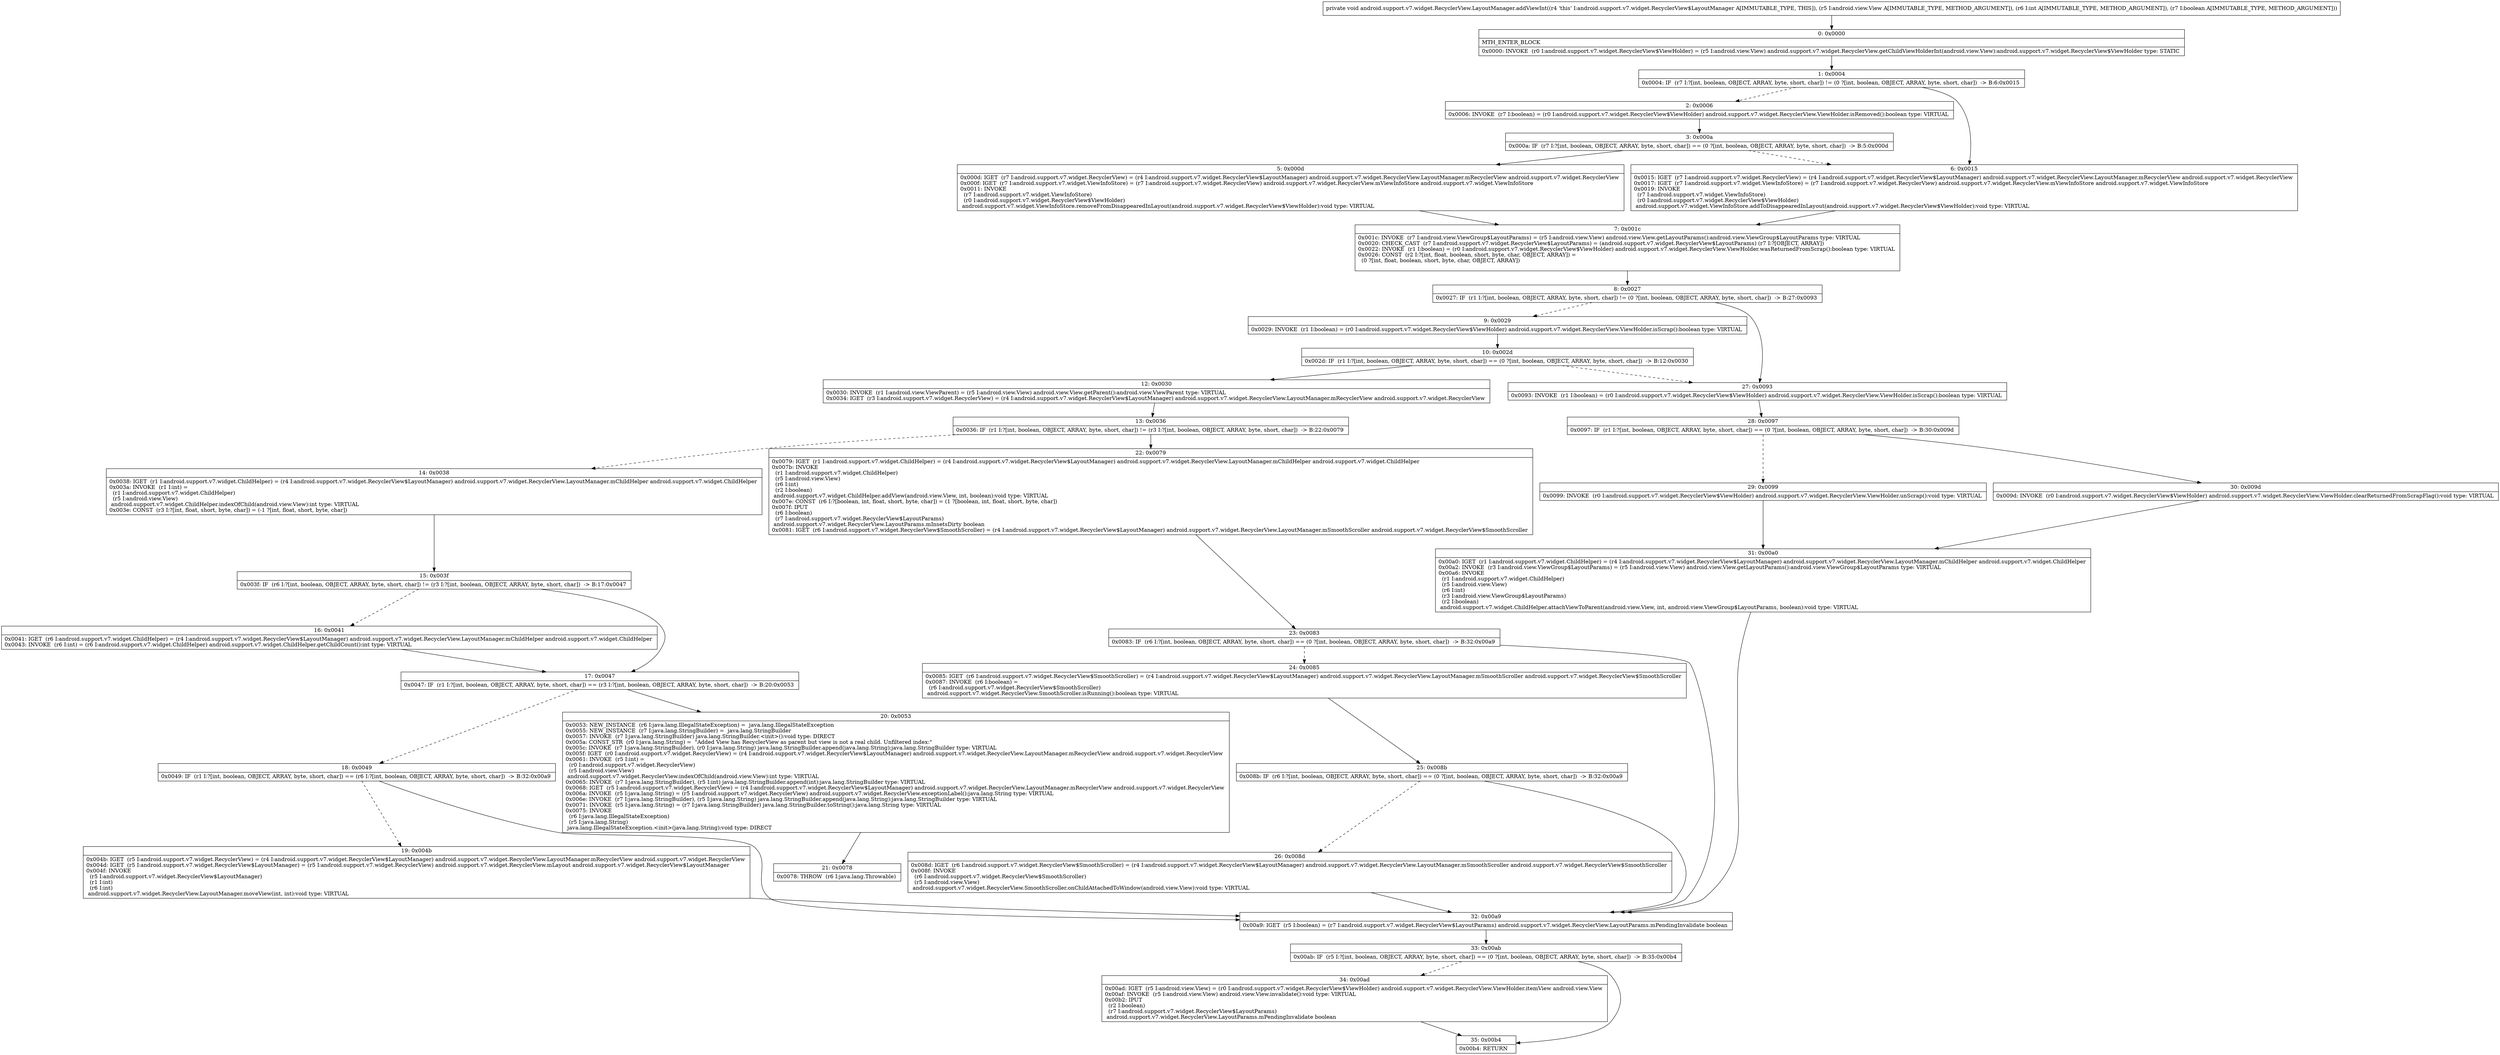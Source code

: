digraph "CFG forandroid.support.v7.widget.RecyclerView.LayoutManager.addViewInt(Landroid\/view\/View;IZ)V" {
Node_0 [shape=record,label="{0\:\ 0x0000|MTH_ENTER_BLOCK\l|0x0000: INVOKE  (r0 I:android.support.v7.widget.RecyclerView$ViewHolder) = (r5 I:android.view.View) android.support.v7.widget.RecyclerView.getChildViewHolderInt(android.view.View):android.support.v7.widget.RecyclerView$ViewHolder type: STATIC \l}"];
Node_1 [shape=record,label="{1\:\ 0x0004|0x0004: IF  (r7 I:?[int, boolean, OBJECT, ARRAY, byte, short, char]) != (0 ?[int, boolean, OBJECT, ARRAY, byte, short, char])  \-\> B:6:0x0015 \l}"];
Node_2 [shape=record,label="{2\:\ 0x0006|0x0006: INVOKE  (r7 I:boolean) = (r0 I:android.support.v7.widget.RecyclerView$ViewHolder) android.support.v7.widget.RecyclerView.ViewHolder.isRemoved():boolean type: VIRTUAL \l}"];
Node_3 [shape=record,label="{3\:\ 0x000a|0x000a: IF  (r7 I:?[int, boolean, OBJECT, ARRAY, byte, short, char]) == (0 ?[int, boolean, OBJECT, ARRAY, byte, short, char])  \-\> B:5:0x000d \l}"];
Node_5 [shape=record,label="{5\:\ 0x000d|0x000d: IGET  (r7 I:android.support.v7.widget.RecyclerView) = (r4 I:android.support.v7.widget.RecyclerView$LayoutManager) android.support.v7.widget.RecyclerView.LayoutManager.mRecyclerView android.support.v7.widget.RecyclerView \l0x000f: IGET  (r7 I:android.support.v7.widget.ViewInfoStore) = (r7 I:android.support.v7.widget.RecyclerView) android.support.v7.widget.RecyclerView.mViewInfoStore android.support.v7.widget.ViewInfoStore \l0x0011: INVOKE  \l  (r7 I:android.support.v7.widget.ViewInfoStore)\l  (r0 I:android.support.v7.widget.RecyclerView$ViewHolder)\l android.support.v7.widget.ViewInfoStore.removeFromDisappearedInLayout(android.support.v7.widget.RecyclerView$ViewHolder):void type: VIRTUAL \l}"];
Node_6 [shape=record,label="{6\:\ 0x0015|0x0015: IGET  (r7 I:android.support.v7.widget.RecyclerView) = (r4 I:android.support.v7.widget.RecyclerView$LayoutManager) android.support.v7.widget.RecyclerView.LayoutManager.mRecyclerView android.support.v7.widget.RecyclerView \l0x0017: IGET  (r7 I:android.support.v7.widget.ViewInfoStore) = (r7 I:android.support.v7.widget.RecyclerView) android.support.v7.widget.RecyclerView.mViewInfoStore android.support.v7.widget.ViewInfoStore \l0x0019: INVOKE  \l  (r7 I:android.support.v7.widget.ViewInfoStore)\l  (r0 I:android.support.v7.widget.RecyclerView$ViewHolder)\l android.support.v7.widget.ViewInfoStore.addToDisappearedInLayout(android.support.v7.widget.RecyclerView$ViewHolder):void type: VIRTUAL \l}"];
Node_7 [shape=record,label="{7\:\ 0x001c|0x001c: INVOKE  (r7 I:android.view.ViewGroup$LayoutParams) = (r5 I:android.view.View) android.view.View.getLayoutParams():android.view.ViewGroup$LayoutParams type: VIRTUAL \l0x0020: CHECK_CAST  (r7 I:android.support.v7.widget.RecyclerView$LayoutParams) = (android.support.v7.widget.RecyclerView$LayoutParams) (r7 I:?[OBJECT, ARRAY]) \l0x0022: INVOKE  (r1 I:boolean) = (r0 I:android.support.v7.widget.RecyclerView$ViewHolder) android.support.v7.widget.RecyclerView.ViewHolder.wasReturnedFromScrap():boolean type: VIRTUAL \l0x0026: CONST  (r2 I:?[int, float, boolean, short, byte, char, OBJECT, ARRAY]) = \l  (0 ?[int, float, boolean, short, byte, char, OBJECT, ARRAY])\l \l}"];
Node_8 [shape=record,label="{8\:\ 0x0027|0x0027: IF  (r1 I:?[int, boolean, OBJECT, ARRAY, byte, short, char]) != (0 ?[int, boolean, OBJECT, ARRAY, byte, short, char])  \-\> B:27:0x0093 \l}"];
Node_9 [shape=record,label="{9\:\ 0x0029|0x0029: INVOKE  (r1 I:boolean) = (r0 I:android.support.v7.widget.RecyclerView$ViewHolder) android.support.v7.widget.RecyclerView.ViewHolder.isScrap():boolean type: VIRTUAL \l}"];
Node_10 [shape=record,label="{10\:\ 0x002d|0x002d: IF  (r1 I:?[int, boolean, OBJECT, ARRAY, byte, short, char]) == (0 ?[int, boolean, OBJECT, ARRAY, byte, short, char])  \-\> B:12:0x0030 \l}"];
Node_12 [shape=record,label="{12\:\ 0x0030|0x0030: INVOKE  (r1 I:android.view.ViewParent) = (r5 I:android.view.View) android.view.View.getParent():android.view.ViewParent type: VIRTUAL \l0x0034: IGET  (r3 I:android.support.v7.widget.RecyclerView) = (r4 I:android.support.v7.widget.RecyclerView$LayoutManager) android.support.v7.widget.RecyclerView.LayoutManager.mRecyclerView android.support.v7.widget.RecyclerView \l}"];
Node_13 [shape=record,label="{13\:\ 0x0036|0x0036: IF  (r1 I:?[int, boolean, OBJECT, ARRAY, byte, short, char]) != (r3 I:?[int, boolean, OBJECT, ARRAY, byte, short, char])  \-\> B:22:0x0079 \l}"];
Node_14 [shape=record,label="{14\:\ 0x0038|0x0038: IGET  (r1 I:android.support.v7.widget.ChildHelper) = (r4 I:android.support.v7.widget.RecyclerView$LayoutManager) android.support.v7.widget.RecyclerView.LayoutManager.mChildHelper android.support.v7.widget.ChildHelper \l0x003a: INVOKE  (r1 I:int) = \l  (r1 I:android.support.v7.widget.ChildHelper)\l  (r5 I:android.view.View)\l android.support.v7.widget.ChildHelper.indexOfChild(android.view.View):int type: VIRTUAL \l0x003e: CONST  (r3 I:?[int, float, short, byte, char]) = (\-1 ?[int, float, short, byte, char]) \l}"];
Node_15 [shape=record,label="{15\:\ 0x003f|0x003f: IF  (r6 I:?[int, boolean, OBJECT, ARRAY, byte, short, char]) != (r3 I:?[int, boolean, OBJECT, ARRAY, byte, short, char])  \-\> B:17:0x0047 \l}"];
Node_16 [shape=record,label="{16\:\ 0x0041|0x0041: IGET  (r6 I:android.support.v7.widget.ChildHelper) = (r4 I:android.support.v7.widget.RecyclerView$LayoutManager) android.support.v7.widget.RecyclerView.LayoutManager.mChildHelper android.support.v7.widget.ChildHelper \l0x0043: INVOKE  (r6 I:int) = (r6 I:android.support.v7.widget.ChildHelper) android.support.v7.widget.ChildHelper.getChildCount():int type: VIRTUAL \l}"];
Node_17 [shape=record,label="{17\:\ 0x0047|0x0047: IF  (r1 I:?[int, boolean, OBJECT, ARRAY, byte, short, char]) == (r3 I:?[int, boolean, OBJECT, ARRAY, byte, short, char])  \-\> B:20:0x0053 \l}"];
Node_18 [shape=record,label="{18\:\ 0x0049|0x0049: IF  (r1 I:?[int, boolean, OBJECT, ARRAY, byte, short, char]) == (r6 I:?[int, boolean, OBJECT, ARRAY, byte, short, char])  \-\> B:32:0x00a9 \l}"];
Node_19 [shape=record,label="{19\:\ 0x004b|0x004b: IGET  (r5 I:android.support.v7.widget.RecyclerView) = (r4 I:android.support.v7.widget.RecyclerView$LayoutManager) android.support.v7.widget.RecyclerView.LayoutManager.mRecyclerView android.support.v7.widget.RecyclerView \l0x004d: IGET  (r5 I:android.support.v7.widget.RecyclerView$LayoutManager) = (r5 I:android.support.v7.widget.RecyclerView) android.support.v7.widget.RecyclerView.mLayout android.support.v7.widget.RecyclerView$LayoutManager \l0x004f: INVOKE  \l  (r5 I:android.support.v7.widget.RecyclerView$LayoutManager)\l  (r1 I:int)\l  (r6 I:int)\l android.support.v7.widget.RecyclerView.LayoutManager.moveView(int, int):void type: VIRTUAL \l}"];
Node_20 [shape=record,label="{20\:\ 0x0053|0x0053: NEW_INSTANCE  (r6 I:java.lang.IllegalStateException) =  java.lang.IllegalStateException \l0x0055: NEW_INSTANCE  (r7 I:java.lang.StringBuilder) =  java.lang.StringBuilder \l0x0057: INVOKE  (r7 I:java.lang.StringBuilder) java.lang.StringBuilder.\<init\>():void type: DIRECT \l0x005a: CONST_STR  (r0 I:java.lang.String) =  \"Added View has RecyclerView as parent but view is not a real child. Unfiltered index:\" \l0x005c: INVOKE  (r7 I:java.lang.StringBuilder), (r0 I:java.lang.String) java.lang.StringBuilder.append(java.lang.String):java.lang.StringBuilder type: VIRTUAL \l0x005f: IGET  (r0 I:android.support.v7.widget.RecyclerView) = (r4 I:android.support.v7.widget.RecyclerView$LayoutManager) android.support.v7.widget.RecyclerView.LayoutManager.mRecyclerView android.support.v7.widget.RecyclerView \l0x0061: INVOKE  (r5 I:int) = \l  (r0 I:android.support.v7.widget.RecyclerView)\l  (r5 I:android.view.View)\l android.support.v7.widget.RecyclerView.indexOfChild(android.view.View):int type: VIRTUAL \l0x0065: INVOKE  (r7 I:java.lang.StringBuilder), (r5 I:int) java.lang.StringBuilder.append(int):java.lang.StringBuilder type: VIRTUAL \l0x0068: IGET  (r5 I:android.support.v7.widget.RecyclerView) = (r4 I:android.support.v7.widget.RecyclerView$LayoutManager) android.support.v7.widget.RecyclerView.LayoutManager.mRecyclerView android.support.v7.widget.RecyclerView \l0x006a: INVOKE  (r5 I:java.lang.String) = (r5 I:android.support.v7.widget.RecyclerView) android.support.v7.widget.RecyclerView.exceptionLabel():java.lang.String type: VIRTUAL \l0x006e: INVOKE  (r7 I:java.lang.StringBuilder), (r5 I:java.lang.String) java.lang.StringBuilder.append(java.lang.String):java.lang.StringBuilder type: VIRTUAL \l0x0071: INVOKE  (r5 I:java.lang.String) = (r7 I:java.lang.StringBuilder) java.lang.StringBuilder.toString():java.lang.String type: VIRTUAL \l0x0075: INVOKE  \l  (r6 I:java.lang.IllegalStateException)\l  (r5 I:java.lang.String)\l java.lang.IllegalStateException.\<init\>(java.lang.String):void type: DIRECT \l}"];
Node_21 [shape=record,label="{21\:\ 0x0078|0x0078: THROW  (r6 I:java.lang.Throwable) \l}"];
Node_22 [shape=record,label="{22\:\ 0x0079|0x0079: IGET  (r1 I:android.support.v7.widget.ChildHelper) = (r4 I:android.support.v7.widget.RecyclerView$LayoutManager) android.support.v7.widget.RecyclerView.LayoutManager.mChildHelper android.support.v7.widget.ChildHelper \l0x007b: INVOKE  \l  (r1 I:android.support.v7.widget.ChildHelper)\l  (r5 I:android.view.View)\l  (r6 I:int)\l  (r2 I:boolean)\l android.support.v7.widget.ChildHelper.addView(android.view.View, int, boolean):void type: VIRTUAL \l0x007e: CONST  (r6 I:?[boolean, int, float, short, byte, char]) = (1 ?[boolean, int, float, short, byte, char]) \l0x007f: IPUT  \l  (r6 I:boolean)\l  (r7 I:android.support.v7.widget.RecyclerView$LayoutParams)\l android.support.v7.widget.RecyclerView.LayoutParams.mInsetsDirty boolean \l0x0081: IGET  (r6 I:android.support.v7.widget.RecyclerView$SmoothScroller) = (r4 I:android.support.v7.widget.RecyclerView$LayoutManager) android.support.v7.widget.RecyclerView.LayoutManager.mSmoothScroller android.support.v7.widget.RecyclerView$SmoothScroller \l}"];
Node_23 [shape=record,label="{23\:\ 0x0083|0x0083: IF  (r6 I:?[int, boolean, OBJECT, ARRAY, byte, short, char]) == (0 ?[int, boolean, OBJECT, ARRAY, byte, short, char])  \-\> B:32:0x00a9 \l}"];
Node_24 [shape=record,label="{24\:\ 0x0085|0x0085: IGET  (r6 I:android.support.v7.widget.RecyclerView$SmoothScroller) = (r4 I:android.support.v7.widget.RecyclerView$LayoutManager) android.support.v7.widget.RecyclerView.LayoutManager.mSmoothScroller android.support.v7.widget.RecyclerView$SmoothScroller \l0x0087: INVOKE  (r6 I:boolean) = \l  (r6 I:android.support.v7.widget.RecyclerView$SmoothScroller)\l android.support.v7.widget.RecyclerView.SmoothScroller.isRunning():boolean type: VIRTUAL \l}"];
Node_25 [shape=record,label="{25\:\ 0x008b|0x008b: IF  (r6 I:?[int, boolean, OBJECT, ARRAY, byte, short, char]) == (0 ?[int, boolean, OBJECT, ARRAY, byte, short, char])  \-\> B:32:0x00a9 \l}"];
Node_26 [shape=record,label="{26\:\ 0x008d|0x008d: IGET  (r6 I:android.support.v7.widget.RecyclerView$SmoothScroller) = (r4 I:android.support.v7.widget.RecyclerView$LayoutManager) android.support.v7.widget.RecyclerView.LayoutManager.mSmoothScroller android.support.v7.widget.RecyclerView$SmoothScroller \l0x008f: INVOKE  \l  (r6 I:android.support.v7.widget.RecyclerView$SmoothScroller)\l  (r5 I:android.view.View)\l android.support.v7.widget.RecyclerView.SmoothScroller.onChildAttachedToWindow(android.view.View):void type: VIRTUAL \l}"];
Node_27 [shape=record,label="{27\:\ 0x0093|0x0093: INVOKE  (r1 I:boolean) = (r0 I:android.support.v7.widget.RecyclerView$ViewHolder) android.support.v7.widget.RecyclerView.ViewHolder.isScrap():boolean type: VIRTUAL \l}"];
Node_28 [shape=record,label="{28\:\ 0x0097|0x0097: IF  (r1 I:?[int, boolean, OBJECT, ARRAY, byte, short, char]) == (0 ?[int, boolean, OBJECT, ARRAY, byte, short, char])  \-\> B:30:0x009d \l}"];
Node_29 [shape=record,label="{29\:\ 0x0099|0x0099: INVOKE  (r0 I:android.support.v7.widget.RecyclerView$ViewHolder) android.support.v7.widget.RecyclerView.ViewHolder.unScrap():void type: VIRTUAL \l}"];
Node_30 [shape=record,label="{30\:\ 0x009d|0x009d: INVOKE  (r0 I:android.support.v7.widget.RecyclerView$ViewHolder) android.support.v7.widget.RecyclerView.ViewHolder.clearReturnedFromScrapFlag():void type: VIRTUAL \l}"];
Node_31 [shape=record,label="{31\:\ 0x00a0|0x00a0: IGET  (r1 I:android.support.v7.widget.ChildHelper) = (r4 I:android.support.v7.widget.RecyclerView$LayoutManager) android.support.v7.widget.RecyclerView.LayoutManager.mChildHelper android.support.v7.widget.ChildHelper \l0x00a2: INVOKE  (r3 I:android.view.ViewGroup$LayoutParams) = (r5 I:android.view.View) android.view.View.getLayoutParams():android.view.ViewGroup$LayoutParams type: VIRTUAL \l0x00a6: INVOKE  \l  (r1 I:android.support.v7.widget.ChildHelper)\l  (r5 I:android.view.View)\l  (r6 I:int)\l  (r3 I:android.view.ViewGroup$LayoutParams)\l  (r2 I:boolean)\l android.support.v7.widget.ChildHelper.attachViewToParent(android.view.View, int, android.view.ViewGroup$LayoutParams, boolean):void type: VIRTUAL \l}"];
Node_32 [shape=record,label="{32\:\ 0x00a9|0x00a9: IGET  (r5 I:boolean) = (r7 I:android.support.v7.widget.RecyclerView$LayoutParams) android.support.v7.widget.RecyclerView.LayoutParams.mPendingInvalidate boolean \l}"];
Node_33 [shape=record,label="{33\:\ 0x00ab|0x00ab: IF  (r5 I:?[int, boolean, OBJECT, ARRAY, byte, short, char]) == (0 ?[int, boolean, OBJECT, ARRAY, byte, short, char])  \-\> B:35:0x00b4 \l}"];
Node_34 [shape=record,label="{34\:\ 0x00ad|0x00ad: IGET  (r5 I:android.view.View) = (r0 I:android.support.v7.widget.RecyclerView$ViewHolder) android.support.v7.widget.RecyclerView.ViewHolder.itemView android.view.View \l0x00af: INVOKE  (r5 I:android.view.View) android.view.View.invalidate():void type: VIRTUAL \l0x00b2: IPUT  \l  (r2 I:boolean)\l  (r7 I:android.support.v7.widget.RecyclerView$LayoutParams)\l android.support.v7.widget.RecyclerView.LayoutParams.mPendingInvalidate boolean \l}"];
Node_35 [shape=record,label="{35\:\ 0x00b4|0x00b4: RETURN   \l}"];
MethodNode[shape=record,label="{private void android.support.v7.widget.RecyclerView.LayoutManager.addViewInt((r4 'this' I:android.support.v7.widget.RecyclerView$LayoutManager A[IMMUTABLE_TYPE, THIS]), (r5 I:android.view.View A[IMMUTABLE_TYPE, METHOD_ARGUMENT]), (r6 I:int A[IMMUTABLE_TYPE, METHOD_ARGUMENT]), (r7 I:boolean A[IMMUTABLE_TYPE, METHOD_ARGUMENT])) }"];
MethodNode -> Node_0;
Node_0 -> Node_1;
Node_1 -> Node_2[style=dashed];
Node_1 -> Node_6;
Node_2 -> Node_3;
Node_3 -> Node_5;
Node_3 -> Node_6[style=dashed];
Node_5 -> Node_7;
Node_6 -> Node_7;
Node_7 -> Node_8;
Node_8 -> Node_9[style=dashed];
Node_8 -> Node_27;
Node_9 -> Node_10;
Node_10 -> Node_12;
Node_10 -> Node_27[style=dashed];
Node_12 -> Node_13;
Node_13 -> Node_14[style=dashed];
Node_13 -> Node_22;
Node_14 -> Node_15;
Node_15 -> Node_16[style=dashed];
Node_15 -> Node_17;
Node_16 -> Node_17;
Node_17 -> Node_18[style=dashed];
Node_17 -> Node_20;
Node_18 -> Node_19[style=dashed];
Node_18 -> Node_32;
Node_19 -> Node_32;
Node_20 -> Node_21;
Node_22 -> Node_23;
Node_23 -> Node_24[style=dashed];
Node_23 -> Node_32;
Node_24 -> Node_25;
Node_25 -> Node_26[style=dashed];
Node_25 -> Node_32;
Node_26 -> Node_32;
Node_27 -> Node_28;
Node_28 -> Node_29[style=dashed];
Node_28 -> Node_30;
Node_29 -> Node_31;
Node_30 -> Node_31;
Node_31 -> Node_32;
Node_32 -> Node_33;
Node_33 -> Node_34[style=dashed];
Node_33 -> Node_35;
Node_34 -> Node_35;
}

